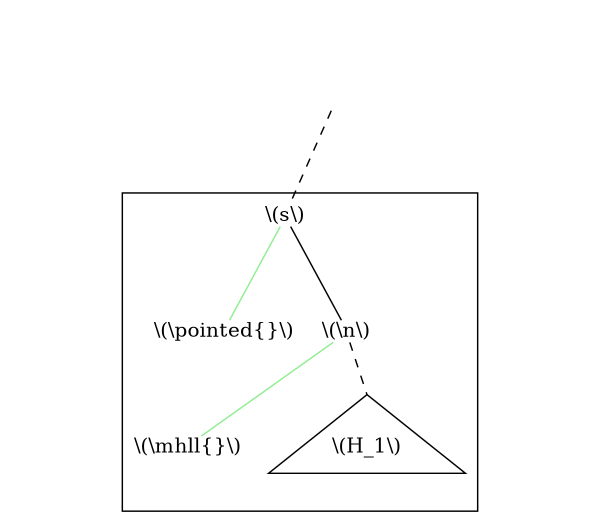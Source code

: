 graph {
	size="4,4"
    graph [splines=false]
    node [height=1 width=1]

	r [label="" shape=none]
	rl [label="" shape=none]

	r2 [label="" shape=none]
	r2r [label="" shape=none]

    r -- rl [style=invis]
    r -- 0 [style=invis]

    r2-- r2r [style=invis]
    r2-- 0 [style=dashed]

	subgraph cluster_1 {
        0 [label="\\(s\\)" shape=plain]
        1 [label="\\(\\pointed{}\\)" shape=plain]
        2 [label="\\(\\n\\)" shape=plain]
        3 [label="\\(\\mhll{}\\)" shape=plain]

        0 -- 1 [color=lightgreen]
        0 -- 2

        g2 [label="\\(H_1\\)" shape=triangle]

        2 -- 3 [color=lightgreen]
        2 -- g2:n [style=dashed]
	}
}
